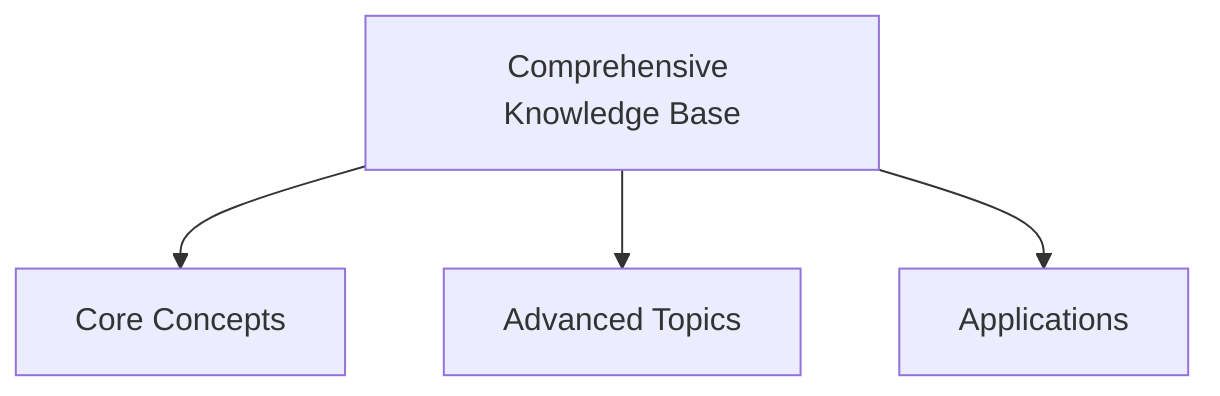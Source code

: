 graph TD
    Knowledge["Comprehensive Knowledge Base"]
    Knowledge --> Core["Core Concepts"]
    Knowledge --> Advanced["Advanced Topics"] 
    Knowledge --> Applications["Applications"]
    
    %% Will be populated with actual domain knowledge
    %% Focus: What to learn, not how to learn it